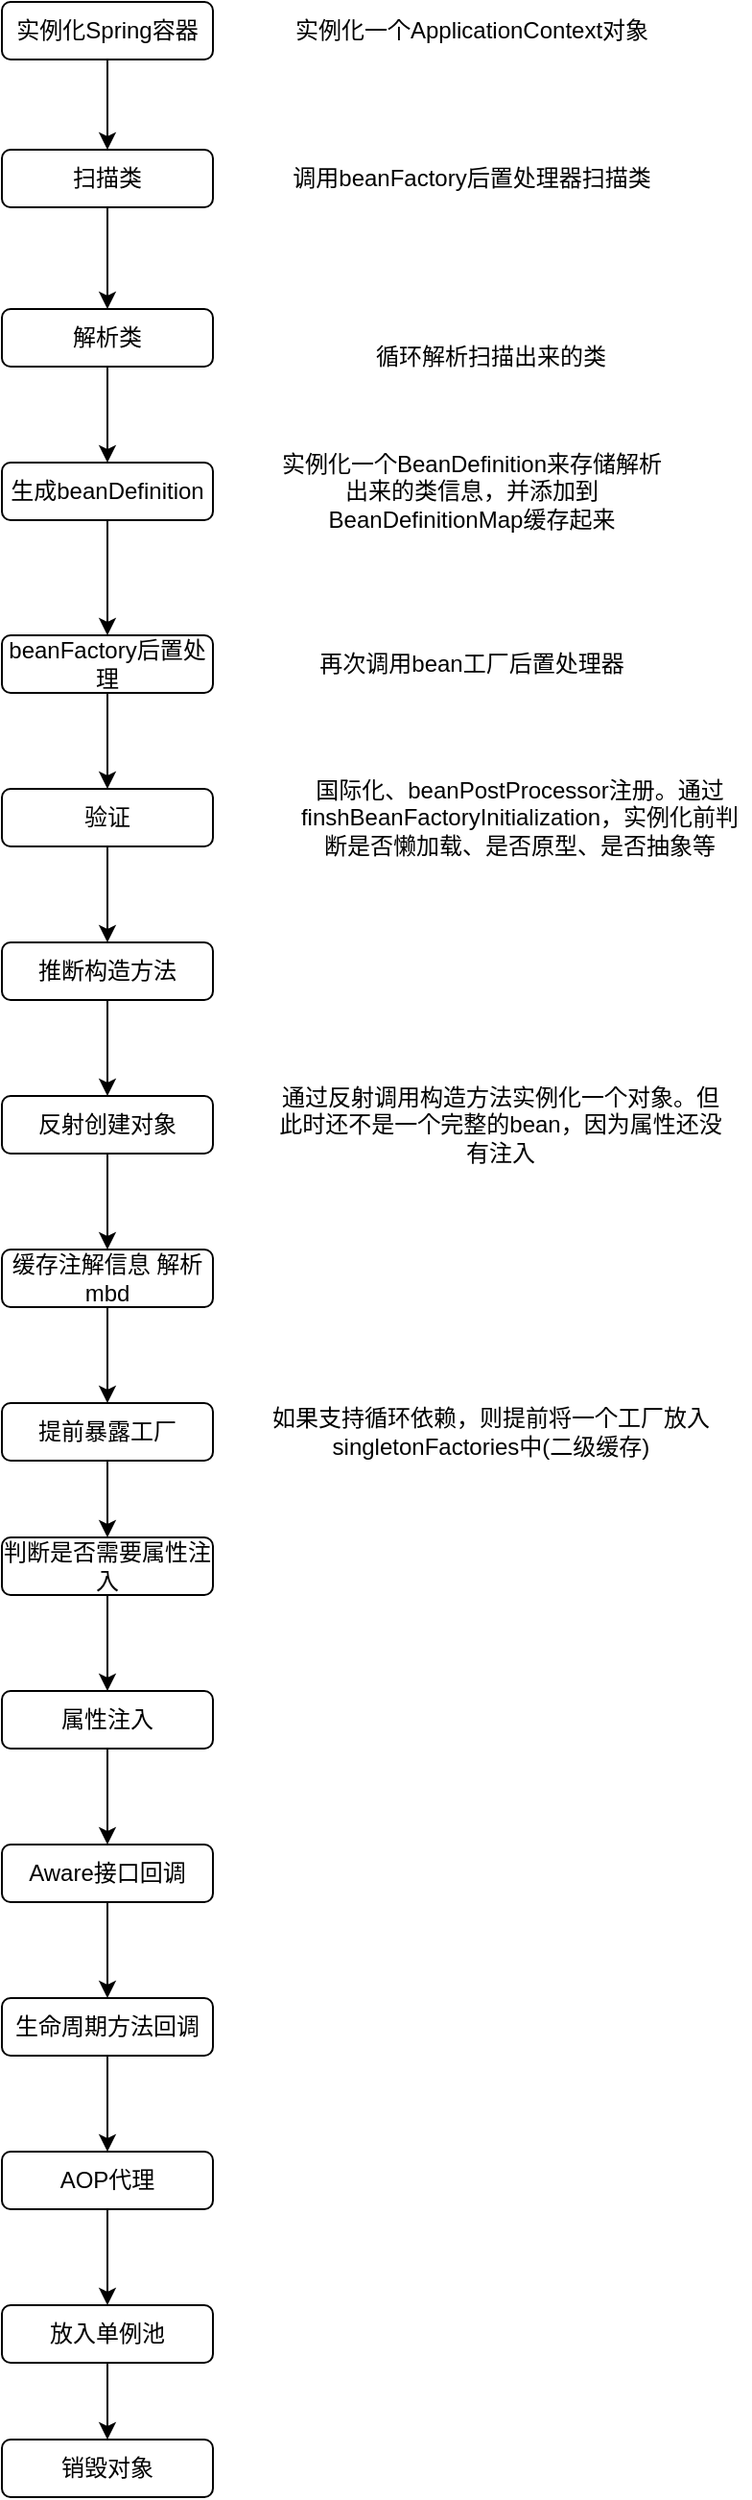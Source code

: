 <mxfile version="20.8.22" type="github">
  <diagram name="循环依赖" id="z-jffznrJJ4cK5WTZ5Pi">
    <mxGraphModel dx="1259" dy="749" grid="1" gridSize="10" guides="1" tooltips="1" connect="1" arrows="1" fold="1" page="1" pageScale="1" pageWidth="827" pageHeight="1169" math="0" shadow="0">
      <root>
        <mxCell id="0" />
        <mxCell id="1" parent="0" />
        <mxCell id="uSnAcwxqJiXj_c3Orzeh-22" style="edgeStyle=orthogonalEdgeStyle;rounded=0;orthogonalLoop=1;jettySize=auto;html=1;" edge="1" parent="1" source="uSnAcwxqJiXj_c3Orzeh-1" target="uSnAcwxqJiXj_c3Orzeh-2">
          <mxGeometry relative="1" as="geometry" />
        </mxCell>
        <mxCell id="uSnAcwxqJiXj_c3Orzeh-1" value="实例化Spring容器" style="rounded=1;whiteSpace=wrap;html=1;" vertex="1" parent="1">
          <mxGeometry x="80" y="80" width="110" height="30" as="geometry" />
        </mxCell>
        <mxCell id="uSnAcwxqJiXj_c3Orzeh-32" style="edgeStyle=orthogonalEdgeStyle;rounded=0;orthogonalLoop=1;jettySize=auto;html=1;" edge="1" parent="1" source="uSnAcwxqJiXj_c3Orzeh-2" target="uSnAcwxqJiXj_c3Orzeh-4">
          <mxGeometry relative="1" as="geometry" />
        </mxCell>
        <mxCell id="uSnAcwxqJiXj_c3Orzeh-2" value="扫描类" style="rounded=1;whiteSpace=wrap;html=1;" vertex="1" parent="1">
          <mxGeometry x="80" y="157" width="110" height="30" as="geometry" />
        </mxCell>
        <mxCell id="uSnAcwxqJiXj_c3Orzeh-34" style="edgeStyle=orthogonalEdgeStyle;rounded=0;orthogonalLoop=1;jettySize=auto;html=1;entryX=0.5;entryY=0;entryDx=0;entryDy=0;" edge="1" parent="1" source="uSnAcwxqJiXj_c3Orzeh-3" target="uSnAcwxqJiXj_c3Orzeh-6">
          <mxGeometry relative="1" as="geometry" />
        </mxCell>
        <mxCell id="uSnAcwxqJiXj_c3Orzeh-3" value="生成beanDefinition" style="rounded=1;whiteSpace=wrap;html=1;" vertex="1" parent="1">
          <mxGeometry x="80" y="320" width="110" height="30" as="geometry" />
        </mxCell>
        <mxCell id="uSnAcwxqJiXj_c3Orzeh-33" style="edgeStyle=orthogonalEdgeStyle;rounded=0;orthogonalLoop=1;jettySize=auto;html=1;entryX=0.5;entryY=0;entryDx=0;entryDy=0;" edge="1" parent="1" source="uSnAcwxqJiXj_c3Orzeh-4" target="uSnAcwxqJiXj_c3Orzeh-3">
          <mxGeometry relative="1" as="geometry" />
        </mxCell>
        <mxCell id="uSnAcwxqJiXj_c3Orzeh-4" value="解析类" style="rounded=1;whiteSpace=wrap;html=1;" vertex="1" parent="1">
          <mxGeometry x="80" y="240" width="110" height="30" as="geometry" />
        </mxCell>
        <mxCell id="uSnAcwxqJiXj_c3Orzeh-36" value="" style="edgeStyle=orthogonalEdgeStyle;rounded=0;orthogonalLoop=1;jettySize=auto;html=1;" edge="1" parent="1" source="uSnAcwxqJiXj_c3Orzeh-5" target="uSnAcwxqJiXj_c3Orzeh-8">
          <mxGeometry relative="1" as="geometry" />
        </mxCell>
        <mxCell id="uSnAcwxqJiXj_c3Orzeh-5" value="验证" style="rounded=1;whiteSpace=wrap;html=1;" vertex="1" parent="1">
          <mxGeometry x="80" y="490" width="110" height="30" as="geometry" />
        </mxCell>
        <mxCell id="uSnAcwxqJiXj_c3Orzeh-35" style="edgeStyle=orthogonalEdgeStyle;rounded=0;orthogonalLoop=1;jettySize=auto;html=1;" edge="1" parent="1" source="uSnAcwxqJiXj_c3Orzeh-6" target="uSnAcwxqJiXj_c3Orzeh-5">
          <mxGeometry relative="1" as="geometry" />
        </mxCell>
        <mxCell id="uSnAcwxqJiXj_c3Orzeh-6" value="beanFactory后置处理" style="rounded=1;whiteSpace=wrap;html=1;" vertex="1" parent="1">
          <mxGeometry x="80" y="410" width="110" height="30" as="geometry" />
        </mxCell>
        <mxCell id="uSnAcwxqJiXj_c3Orzeh-39" style="edgeStyle=orthogonalEdgeStyle;rounded=0;orthogonalLoop=1;jettySize=auto;html=1;entryX=0.5;entryY=0;entryDx=0;entryDy=0;" edge="1" parent="1" source="uSnAcwxqJiXj_c3Orzeh-7" target="uSnAcwxqJiXj_c3Orzeh-11">
          <mxGeometry relative="1" as="geometry" />
        </mxCell>
        <mxCell id="uSnAcwxqJiXj_c3Orzeh-7" value="缓存注解信息 解析mbd" style="rounded=1;whiteSpace=wrap;html=1;" vertex="1" parent="1">
          <mxGeometry x="80" y="730" width="110" height="30" as="geometry" />
        </mxCell>
        <mxCell id="uSnAcwxqJiXj_c3Orzeh-37" style="edgeStyle=orthogonalEdgeStyle;rounded=0;orthogonalLoop=1;jettySize=auto;html=1;entryX=0.5;entryY=0;entryDx=0;entryDy=0;" edge="1" parent="1" source="uSnAcwxqJiXj_c3Orzeh-8" target="uSnAcwxqJiXj_c3Orzeh-9">
          <mxGeometry relative="1" as="geometry" />
        </mxCell>
        <mxCell id="uSnAcwxqJiXj_c3Orzeh-8" value="推断构造方法" style="rounded=1;whiteSpace=wrap;html=1;" vertex="1" parent="1">
          <mxGeometry x="80" y="570" width="110" height="30" as="geometry" />
        </mxCell>
        <mxCell id="uSnAcwxqJiXj_c3Orzeh-38" style="edgeStyle=orthogonalEdgeStyle;rounded=0;orthogonalLoop=1;jettySize=auto;html=1;entryX=0.5;entryY=0;entryDx=0;entryDy=0;" edge="1" parent="1" source="uSnAcwxqJiXj_c3Orzeh-9" target="uSnAcwxqJiXj_c3Orzeh-7">
          <mxGeometry relative="1" as="geometry" />
        </mxCell>
        <mxCell id="uSnAcwxqJiXj_c3Orzeh-9" value="反射创建对象" style="rounded=1;whiteSpace=wrap;html=1;" vertex="1" parent="1">
          <mxGeometry x="80" y="650" width="110" height="30" as="geometry" />
        </mxCell>
        <mxCell id="uSnAcwxqJiXj_c3Orzeh-41" style="edgeStyle=orthogonalEdgeStyle;rounded=0;orthogonalLoop=1;jettySize=auto;html=1;entryX=0.5;entryY=0;entryDx=0;entryDy=0;" edge="1" parent="1" source="uSnAcwxqJiXj_c3Orzeh-10" target="uSnAcwxqJiXj_c3Orzeh-12">
          <mxGeometry relative="1" as="geometry" />
        </mxCell>
        <mxCell id="uSnAcwxqJiXj_c3Orzeh-10" value="判断是否需要属性注入" style="rounded=1;whiteSpace=wrap;html=1;" vertex="1" parent="1">
          <mxGeometry x="80" y="880" width="110" height="30" as="geometry" />
        </mxCell>
        <mxCell id="uSnAcwxqJiXj_c3Orzeh-40" style="edgeStyle=orthogonalEdgeStyle;rounded=0;orthogonalLoop=1;jettySize=auto;html=1;" edge="1" parent="1" source="uSnAcwxqJiXj_c3Orzeh-11" target="uSnAcwxqJiXj_c3Orzeh-10">
          <mxGeometry relative="1" as="geometry" />
        </mxCell>
        <mxCell id="uSnAcwxqJiXj_c3Orzeh-11" value="提前暴露工厂" style="rounded=1;whiteSpace=wrap;html=1;" vertex="1" parent="1">
          <mxGeometry x="80" y="810" width="110" height="30" as="geometry" />
        </mxCell>
        <mxCell id="uSnAcwxqJiXj_c3Orzeh-42" style="edgeStyle=orthogonalEdgeStyle;rounded=0;orthogonalLoop=1;jettySize=auto;html=1;entryX=0.5;entryY=0;entryDx=0;entryDy=0;" edge="1" parent="1" source="uSnAcwxqJiXj_c3Orzeh-12" target="uSnAcwxqJiXj_c3Orzeh-14">
          <mxGeometry relative="1" as="geometry" />
        </mxCell>
        <mxCell id="uSnAcwxqJiXj_c3Orzeh-12" value="属性注入" style="rounded=1;whiteSpace=wrap;html=1;" vertex="1" parent="1">
          <mxGeometry x="80" y="960" width="110" height="30" as="geometry" />
        </mxCell>
        <mxCell id="uSnAcwxqJiXj_c3Orzeh-43" style="edgeStyle=orthogonalEdgeStyle;rounded=0;orthogonalLoop=1;jettySize=auto;html=1;entryX=0.5;entryY=0;entryDx=0;entryDy=0;" edge="1" parent="1" source="uSnAcwxqJiXj_c3Orzeh-14" target="uSnAcwxqJiXj_c3Orzeh-16">
          <mxGeometry relative="1" as="geometry" />
        </mxCell>
        <mxCell id="uSnAcwxqJiXj_c3Orzeh-14" value="Aware接口回调" style="rounded=1;whiteSpace=wrap;html=1;" vertex="1" parent="1">
          <mxGeometry x="80" y="1040" width="110" height="30" as="geometry" />
        </mxCell>
        <mxCell id="uSnAcwxqJiXj_c3Orzeh-44" style="edgeStyle=orthogonalEdgeStyle;rounded=0;orthogonalLoop=1;jettySize=auto;html=1;entryX=0.5;entryY=0;entryDx=0;entryDy=0;" edge="1" parent="1" source="uSnAcwxqJiXj_c3Orzeh-16" target="uSnAcwxqJiXj_c3Orzeh-18">
          <mxGeometry relative="1" as="geometry" />
        </mxCell>
        <mxCell id="uSnAcwxqJiXj_c3Orzeh-16" value="生命周期方法回调" style="rounded=1;whiteSpace=wrap;html=1;" vertex="1" parent="1">
          <mxGeometry x="80" y="1120" width="110" height="30" as="geometry" />
        </mxCell>
        <mxCell id="uSnAcwxqJiXj_c3Orzeh-45" style="edgeStyle=orthogonalEdgeStyle;rounded=0;orthogonalLoop=1;jettySize=auto;html=1;entryX=0.5;entryY=0;entryDx=0;entryDy=0;" edge="1" parent="1" source="uSnAcwxqJiXj_c3Orzeh-18" target="uSnAcwxqJiXj_c3Orzeh-19">
          <mxGeometry relative="1" as="geometry" />
        </mxCell>
        <mxCell id="uSnAcwxqJiXj_c3Orzeh-18" value="AOP代理" style="rounded=1;whiteSpace=wrap;html=1;" vertex="1" parent="1">
          <mxGeometry x="80" y="1200" width="110" height="30" as="geometry" />
        </mxCell>
        <mxCell id="uSnAcwxqJiXj_c3Orzeh-46" value="" style="edgeStyle=orthogonalEdgeStyle;rounded=0;orthogonalLoop=1;jettySize=auto;html=1;" edge="1" parent="1" source="uSnAcwxqJiXj_c3Orzeh-19" target="uSnAcwxqJiXj_c3Orzeh-20">
          <mxGeometry relative="1" as="geometry" />
        </mxCell>
        <mxCell id="uSnAcwxqJiXj_c3Orzeh-19" value="放入单例池" style="rounded=1;whiteSpace=wrap;html=1;" vertex="1" parent="1">
          <mxGeometry x="80" y="1280" width="110" height="30" as="geometry" />
        </mxCell>
        <mxCell id="uSnAcwxqJiXj_c3Orzeh-20" value="销毁对象" style="rounded=1;whiteSpace=wrap;html=1;" vertex="1" parent="1">
          <mxGeometry x="80" y="1350" width="110" height="30" as="geometry" />
        </mxCell>
        <mxCell id="uSnAcwxqJiXj_c3Orzeh-23" value="实例化一个ApplicationContext对象" style="text;html=1;strokeColor=none;fillColor=none;align=center;verticalAlign=middle;whiteSpace=wrap;rounded=0;" vertex="1" parent="1">
          <mxGeometry x="220" y="80" width="210" height="30" as="geometry" />
        </mxCell>
        <mxCell id="uSnAcwxqJiXj_c3Orzeh-24" value="调用beanFactory后置处理器扫描类" style="text;html=1;strokeColor=none;fillColor=none;align=center;verticalAlign=middle;whiteSpace=wrap;rounded=0;" vertex="1" parent="1">
          <mxGeometry x="220" y="157" width="210" height="30" as="geometry" />
        </mxCell>
        <mxCell id="uSnAcwxqJiXj_c3Orzeh-25" value="再次调用bean工厂后置处理器" style="text;html=1;strokeColor=none;fillColor=none;align=center;verticalAlign=middle;whiteSpace=wrap;rounded=0;" vertex="1" parent="1">
          <mxGeometry x="220" y="410" width="210" height="30" as="geometry" />
        </mxCell>
        <mxCell id="uSnAcwxqJiXj_c3Orzeh-26" value="循环解析扫描出来的类" style="text;html=1;strokeColor=none;fillColor=none;align=center;verticalAlign=middle;whiteSpace=wrap;rounded=0;" vertex="1" parent="1">
          <mxGeometry x="230" y="250" width="210" height="30" as="geometry" />
        </mxCell>
        <mxCell id="uSnAcwxqJiXj_c3Orzeh-27" value="实例化一个BeanDefinition来存储解析出来的类信息，并添加到BeanDefinitionMap缓存起来" style="text;html=1;strokeColor=none;fillColor=none;align=center;verticalAlign=middle;whiteSpace=wrap;rounded=0;" vertex="1" parent="1">
          <mxGeometry x="220" y="320" width="210" height="30" as="geometry" />
        </mxCell>
        <mxCell id="uSnAcwxqJiXj_c3Orzeh-28" value="国际化、beanPostProcessor注册。通过finshBeanFactoryInitialization，实例化前判断是否懒加载、是否原型、是否抽象等" style="text;html=1;strokeColor=none;fillColor=none;align=center;verticalAlign=middle;whiteSpace=wrap;rounded=0;" vertex="1" parent="1">
          <mxGeometry x="230" y="480" width="240" height="50" as="geometry" />
        </mxCell>
        <mxCell id="uSnAcwxqJiXj_c3Orzeh-30" value="通过反射调用构造方法实例化一个对象。但此时还不是一个完整的bean，因为属性还没有注入" style="text;html=1;strokeColor=none;fillColor=none;align=center;verticalAlign=middle;whiteSpace=wrap;rounded=0;" vertex="1" parent="1">
          <mxGeometry x="220" y="640" width="240" height="50" as="geometry" />
        </mxCell>
        <mxCell id="uSnAcwxqJiXj_c3Orzeh-31" value="如果支持循环依赖，则提前将一个工厂放入singletonFactories中(二级缓存)" style="text;html=1;strokeColor=none;fillColor=none;align=center;verticalAlign=middle;whiteSpace=wrap;rounded=0;" vertex="1" parent="1">
          <mxGeometry x="215" y="800" width="240" height="50" as="geometry" />
        </mxCell>
      </root>
    </mxGraphModel>
  </diagram>
</mxfile>
